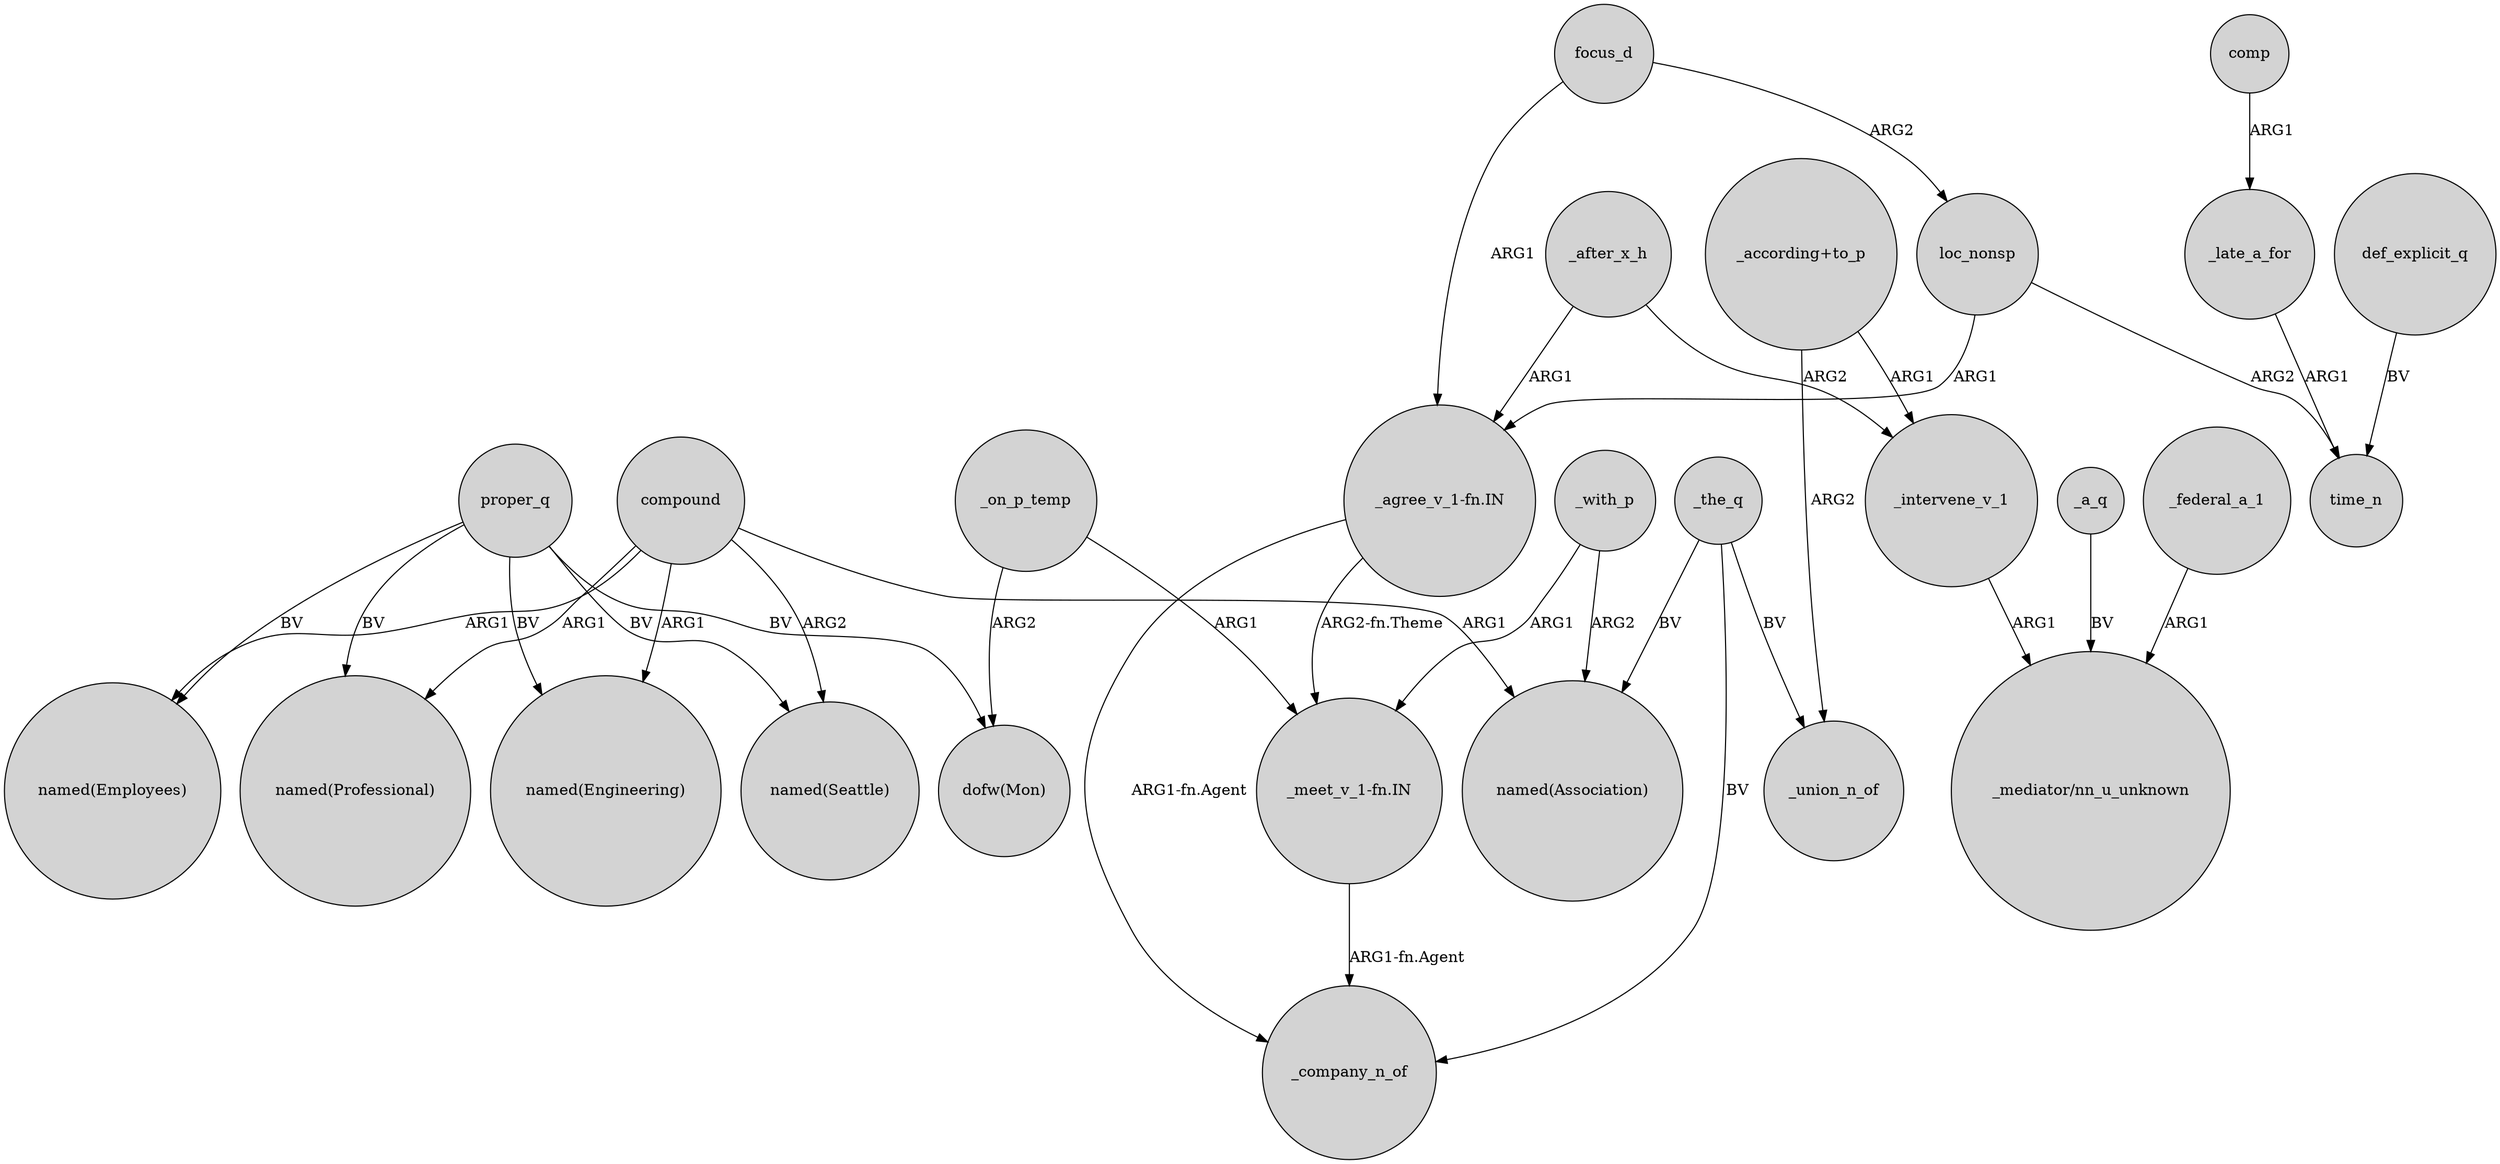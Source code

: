 digraph {
	node [shape=circle style=filled]
	compound -> "named(Employees)" [label=ARG1]
	focus_d -> loc_nonsp [label=ARG2]
	proper_q -> "named(Engineering)" [label=BV]
	comp -> _late_a_for [label=ARG1]
	_federal_a_1 -> "_mediator/nn_u_unknown" [label=ARG1]
	def_explicit_q -> time_n [label=BV]
	"_meet_v_1-fn.IN" -> _company_n_of [label="ARG1-fn.Agent"]
	"_according+to_p" -> _union_n_of [label=ARG2]
	proper_q -> "named(Employees)" [label=BV]
	"_according+to_p" -> _intervene_v_1 [label=ARG1]
	_after_x_h -> _intervene_v_1 [label=ARG2]
	proper_q -> "named(Seattle)" [label=BV]
	_the_q -> _union_n_of [label=BV]
	_after_x_h -> "_agree_v_1-fn.IN" [label=ARG1]
	compound -> "named(Seattle)" [label=ARG2]
	_intervene_v_1 -> "_mediator/nn_u_unknown" [label=ARG1]
	loc_nonsp -> time_n [label=ARG2]
	_the_q -> _company_n_of [label=BV]
	proper_q -> "named(Professional)" [label=BV]
	_on_p_temp -> "_meet_v_1-fn.IN" [label=ARG1]
	compound -> "named(Engineering)" [label=ARG1]
	proper_q -> "dofw(Mon)" [label=BV]
	compound -> "named(Professional)" [label=ARG1]
	_a_q -> "_mediator/nn_u_unknown" [label=BV]
	loc_nonsp -> "_agree_v_1-fn.IN" [label=ARG1]
	_on_p_temp -> "dofw(Mon)" [label=ARG2]
	_with_p -> "named(Association)" [label=ARG2]
	_with_p -> "_meet_v_1-fn.IN" [label=ARG1]
	_the_q -> "named(Association)" [label=BV]
	_late_a_for -> time_n [label=ARG1]
	"_agree_v_1-fn.IN" -> "_meet_v_1-fn.IN" [label="ARG2-fn.Theme"]
	compound -> "named(Association)" [label=ARG1]
	focus_d -> "_agree_v_1-fn.IN" [label=ARG1]
	"_agree_v_1-fn.IN" -> _company_n_of [label="ARG1-fn.Agent"]
}
